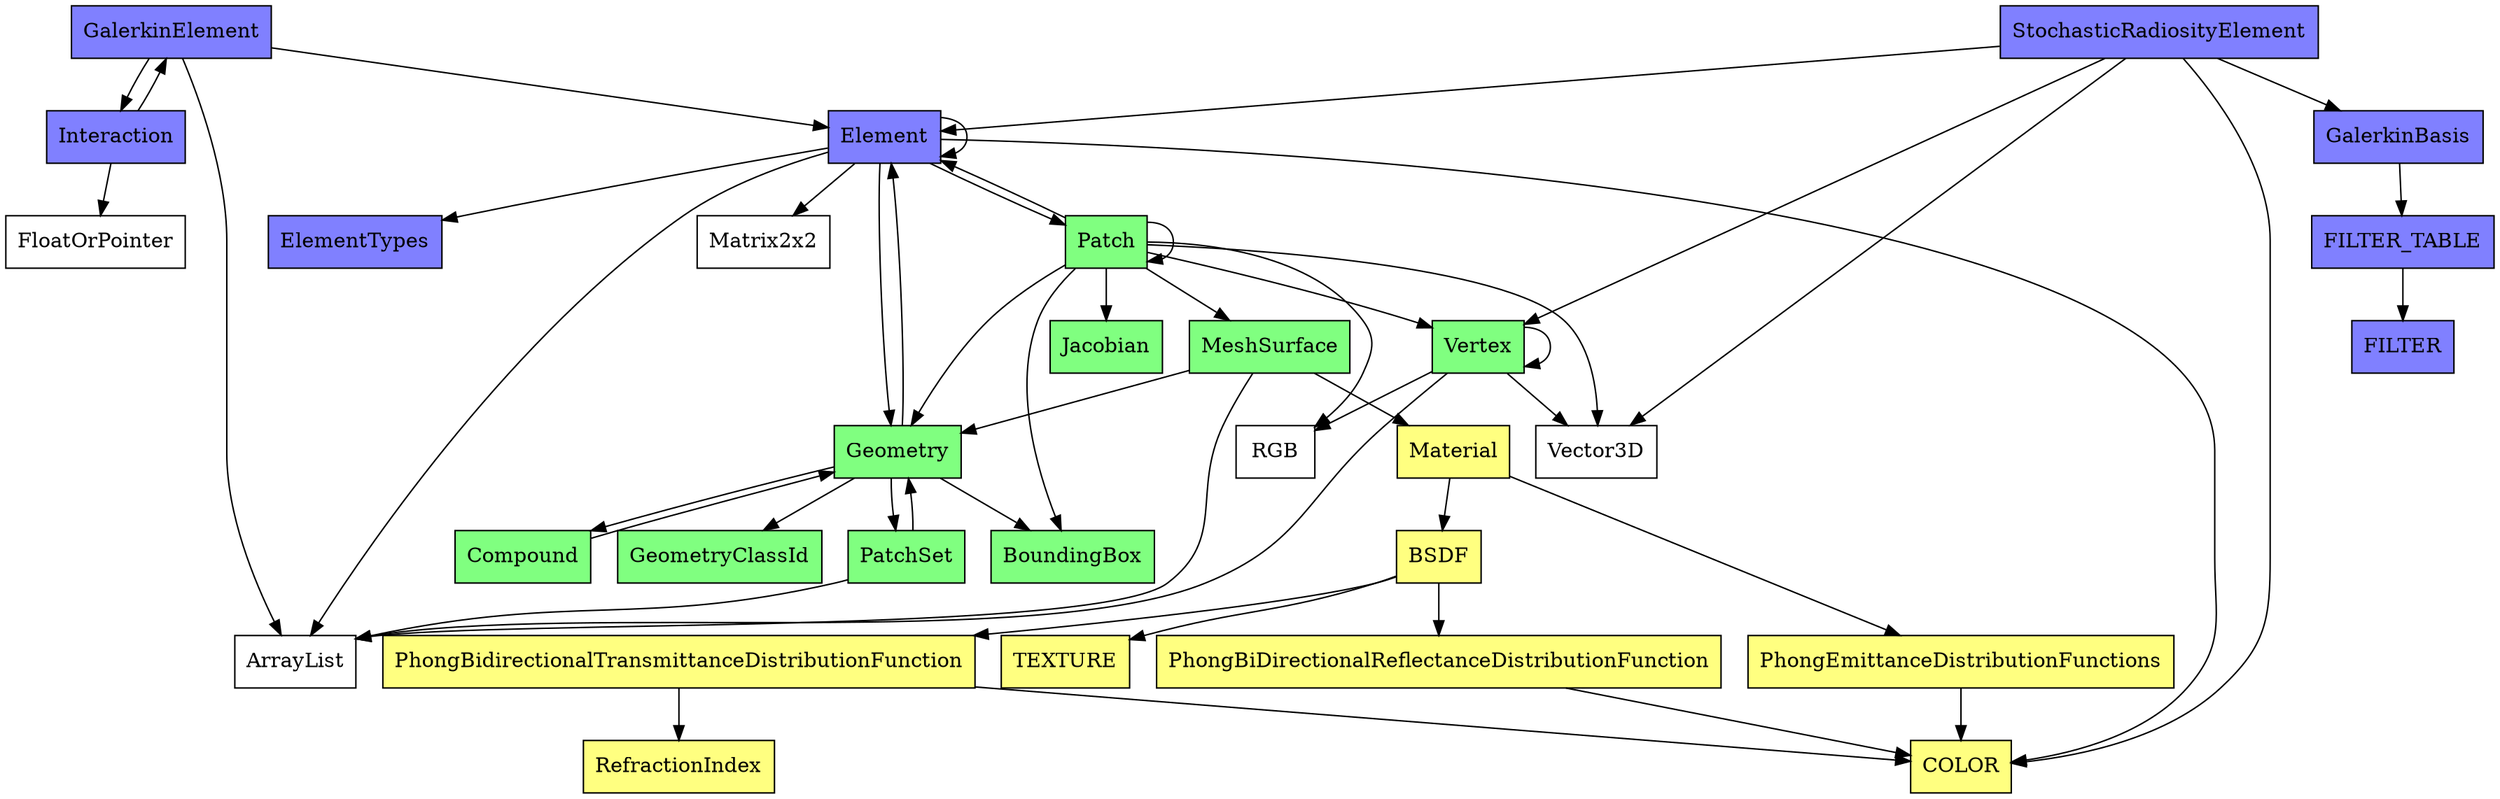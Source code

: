 digraph G {
    Element [shape=box, style=filled, fillcolor="#8080ff"];
    GalerkinElement [shape=box, style=filled, fillcolor="#8080ff"];
    GalerkinBasis [shape=box, style=filled, fillcolor="#8080ff"];
    Interaction [shape=box, style=filled, fillcolor="#8080ff"];
    StochasticRadiosityElement [shape=box, style=filled, fillcolor="#8080ff"];
    ElementTypes [shape=box, style=filled, fillcolor="#8080ff"];
    FILTER_TABLE [shape=box, style=filled, fillcolor="#8080ff"];
    FILTER [shape=box, style=filled, fillcolor="#8080ff"];

    ArrayList [shape=box];
    Vector3D [shape=box];
    Matrix2x2 [shape=box];
    RGB [shape=box];
    FloatOrPointer [shape=box];

    Patch [shape=box, style=filled, fillcolor="#80ff80"];
    Geometry [shape=box, style=filled, fillcolor="#80ff80"];
    MeshSurface [shape=box, style=filled, fillcolor="#80ff80"];
    PatchSet [shape=box, style=filled, fillcolor="#80ff80"];
    Compound [shape=box, style=filled, fillcolor="#80ff80"];
    Vertex [shape=box, style=filled, fillcolor="#80ff80"];
    Jacobian [shape=box, style=filled, fillcolor="#80ff80"];
    BoundingBox [shape=box, style=filled, fillcolor="#80ff80"];
    GeometryClassId [shape=box, style=filled, fillcolor="#80ff80"];

    Material [shape=box, style=filled, fillcolor="#ffff80"];
    BSDF [shape=box, style=filled, fillcolor="#ffff80"];
    PhongEmittanceDistributionFunctions [shape=box, style=filled, fillcolor="#ffff80"];
    TEXTURE [shape=box, style=filled, fillcolor="#ffff80"];
    PhongBidirectionalTransmittanceDistributionFunction [shape=box, style=filled, fillcolor="#ffff80"];
    RefractionIndex [shape=box, style=filled, fillcolor="#ffff80"];
    PhongBiDirectionalReflectanceDistributionFunction [shape=box, style=filled, fillcolor="#ffff80"];
    COLOR [shape=box, style=filled, fillcolor="#ffff80"];

    Vertex -> Vector3D;
    Vertex -> RGB;
    Vertex -> ArrayList;
    Vertex -> Vertex;
    GalerkinBasis -> FILTER_TABLE;
    FILTER_TABLE -> FILTER;
    Element -> COLOR;
    Element -> Patch;
    Element -> Geometry;
    Element -> Element;
    Element -> ArrayList;
    Element -> Matrix2x2;
    Element -> ElementTypes;
    Interaction -> GalerkinElement;
    Interaction -> FloatOrPointer;
    GalerkinElement -> Element;
    GalerkinElement -> ArrayList;
    GalerkinElement -> Interaction;
    StochasticRadiosityElement -> Element;
    StochasticRadiosityElement -> GalerkinBasis;
    StochasticRadiosityElement -> COLOR;
    StochasticRadiosityElement -> Vector3D;
    StochasticRadiosityElement -> Vertex;
    Patch -> Patch;
    Patch -> Vertex;
    Patch -> BoundingBox;
    Patch -> Vector3D;
    Patch -> Jacobian;
    Patch -> RGB;
    Patch -> Element;
    Patch -> Geometry;
    Patch -> MeshSurface;
    PhongEmittanceDistributionFunctions -> COLOR;
    PhongBiDirectionalReflectanceDistributionFunction -> COLOR;
    PhongBidirectionalTransmittanceDistributionFunction -> COLOR;
    PhongBidirectionalTransmittanceDistributionFunction -> RefractionIndex;
    BSDF -> PhongBiDirectionalReflectanceDistributionFunction;
    BSDF -> PhongBidirectionalTransmittanceDistributionFunction;
    BSDF -> TEXTURE;
    Material -> PhongEmittanceDistributionFunctions;
    Material -> BSDF;
    Geometry -> BoundingBox;
    Geometry -> Element;
    Geometry -> GeometryClassId;
    Geometry -> Compound;
    Geometry -> PatchSet;
    PatchSet -> Geometry;
    PatchSet -> ArrayList;
    MeshSurface -> Geometry;
    MeshSurface -> ArrayList;
    MeshSurface -> Material;
    Compound -> Geometry;
}
